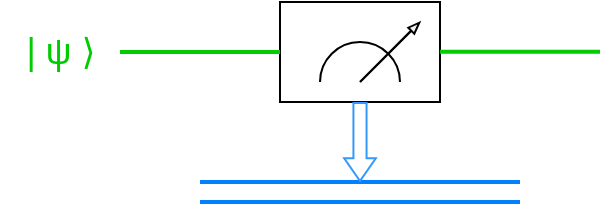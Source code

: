 <mxfile version="24.7.17">
  <diagram name="Page-1" id="7HACSW4f3ROAIHYStb8n">
    <mxGraphModel dx="655" dy="482" grid="1" gridSize="10" guides="1" tooltips="1" connect="1" arrows="1" fold="1" page="1" pageScale="1" pageWidth="850" pageHeight="1100" background="none" math="0" shadow="0">
      <root>
        <mxCell id="0" />
        <mxCell id="1" parent="0" />
        <mxCell id="ofvhHJnRquz5iOquKd-e-1" value="" style="rounded=0;whiteSpace=wrap;html=1;" vertex="1" parent="1">
          <mxGeometry x="240" y="270" width="80" height="50" as="geometry" />
        </mxCell>
        <mxCell id="ofvhHJnRquz5iOquKd-e-3" value="" style="verticalLabelPosition=bottom;verticalAlign=top;html=1;shape=mxgraph.basic.arc;startAngle=0.75;endAngle=0.25;" vertex="1" parent="1">
          <mxGeometry x="260" y="290" width="40" height="40" as="geometry" />
        </mxCell>
        <mxCell id="ofvhHJnRquz5iOquKd-e-4" value="" style="shape=flexArrow;endArrow=classic;html=1;rounded=0;fillColor=#f0f0f0;width=0.183;endSize=1.554;endWidth=3.078;" edge="1" parent="1">
          <mxGeometry width="50" height="50" relative="1" as="geometry">
            <mxPoint x="280" y="310" as="sourcePoint" />
            <mxPoint x="310" y="280" as="targetPoint" />
          </mxGeometry>
        </mxCell>
        <mxCell id="ofvhHJnRquz5iOquKd-e-5" value="" style="endArrow=none;html=1;rounded=0;fillColor=#1ba1e2;strokeColor=#007FFF;strokeWidth=2;" edge="1" parent="1">
          <mxGeometry width="50" height="50" relative="1" as="geometry">
            <mxPoint x="200" y="360" as="sourcePoint" />
            <mxPoint x="360" y="360" as="targetPoint" />
          </mxGeometry>
        </mxCell>
        <mxCell id="ofvhHJnRquz5iOquKd-e-6" value="" style="endArrow=none;html=1;rounded=0;fillColor=#1ba1e2;strokeColor=#007FFF;strokeWidth=2;" edge="1" parent="1">
          <mxGeometry width="50" height="50" relative="1" as="geometry">
            <mxPoint x="200" y="370" as="sourcePoint" />
            <mxPoint x="360" y="370" as="targetPoint" />
          </mxGeometry>
        </mxCell>
        <mxCell id="ofvhHJnRquz5iOquKd-e-7" value="" style="endArrow=none;html=1;rounded=0;exitX=0;exitY=0.5;exitDx=0;exitDy=0;fillColor=#60a917;strokeColor=#00CC00;strokeWidth=2;" edge="1" parent="1" source="ofvhHJnRquz5iOquKd-e-1">
          <mxGeometry width="50" height="50" relative="1" as="geometry">
            <mxPoint x="220" y="320" as="sourcePoint" />
            <mxPoint x="160" y="295" as="targetPoint" />
          </mxGeometry>
        </mxCell>
        <mxCell id="ofvhHJnRquz5iOquKd-e-8" value="| ψ&amp;nbsp;&lt;dfn style=&quot;font-style: normal; font-size: 18px;&quot;&gt;⟩&lt;/dfn&gt;" style="text;html=1;align=center;verticalAlign=middle;resizable=0;points=[];autosize=1;strokeColor=none;fillColor=none;fontColor=#00CC00;fontSize=18;" vertex="1" parent="1">
          <mxGeometry x="100" y="275" width="60" height="40" as="geometry" />
        </mxCell>
        <mxCell id="ofvhHJnRquz5iOquKd-e-10" value="" style="endArrow=classic;html=1;rounded=0;exitX=0.5;exitY=1;exitDx=0;exitDy=0;shape=flexArrow;width=6.562;endSize=3.459;endWidth=8.262;strokeColor=#3399FF;" edge="1" parent="1" source="ofvhHJnRquz5iOquKd-e-1">
          <mxGeometry width="50" height="50" relative="1" as="geometry">
            <mxPoint x="280" y="340" as="sourcePoint" />
            <mxPoint x="280" y="360" as="targetPoint" />
          </mxGeometry>
        </mxCell>
        <mxCell id="ofvhHJnRquz5iOquKd-e-11" value="" style="endArrow=none;html=1;rounded=0;exitX=0;exitY=0.5;exitDx=0;exitDy=0;fillColor=#60a917;strokeColor=#00CC00;strokeWidth=2;" edge="1" parent="1">
          <mxGeometry width="50" height="50" relative="1" as="geometry">
            <mxPoint x="400" y="294.84" as="sourcePoint" />
            <mxPoint x="320" y="294.84" as="targetPoint" />
          </mxGeometry>
        </mxCell>
      </root>
    </mxGraphModel>
  </diagram>
</mxfile>
